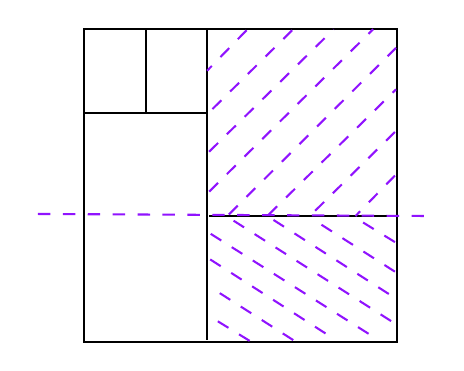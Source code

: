 

\tikzset{every picture/.style={line width=0.75pt}} %set default line width to 0.75pt        

\begin{tikzpicture}[x=0.75pt,y=0.75pt,yscale=-1,xscale=1]
%uncomment if require: \path (0,300); %set diagram left start at 0, and has height of 300

%Shape: Square [id:dp07127984790832631] 
\draw   (30.75,41) -- (181.5,41) -- (181.5,191.75) -- (30.75,191.75) -- cycle ;
%Straight Lines [id:da8185328645031438] 
\draw    (90,41.75) -- (90,190.75) ;
%Straight Lines [id:da5005331595348426] 
\draw    (91,131.25) -- (181.5,131.25) ;
%Straight Lines [id:da7245784328669527] 
\draw    (30.5,81.75) -- (90.5,81.75) ;
%Straight Lines [id:da9169969604993913] 
\draw    (60.5,41.25) -- (60.5,81.75) ;
%Straight Lines [id:da5761199902031513] 
\draw [color={rgb, 255:red, 144; green, 19; blue, 254 }  ,draw opacity=1 ] [dash pattern={on 4.5pt off 4.5pt}]  (8.5,130.25) -- (199.5,131.25) ;
%Straight Lines [id:da4703387774640204] 
\draw [color={rgb, 255:red, 144; green, 19; blue, 254 }  ,draw opacity=1 ] [dash pattern={on 4.5pt off 4.5pt}]  (109,41.75) -- (90,61.25) ;
%Straight Lines [id:da7388674576519421] 
\draw [color={rgb, 255:red, 144; green, 19; blue, 254 }  ,draw opacity=1 ] [dash pattern={on 4.5pt off 4.5pt}]  (131,41.75) -- (90.5,81.75) ;
%Straight Lines [id:da1659109526189817] 
\draw [color={rgb, 255:red, 144; green, 19; blue, 254 }  ,draw opacity=1 ] [dash pattern={on 4.5pt off 4.5pt}]  (180.5,90.75) -- (140,130.75) ;
%Straight Lines [id:da7737786154131401] 
\draw [color={rgb, 255:red, 144; green, 19; blue, 254 }  ,draw opacity=1 ] [dash pattern={on 4.5pt off 4.5pt}]  (180.5,111.75) -- (161.5,131.25) ;
%Straight Lines [id:da5553176785123468] 
\draw [color={rgb, 255:red, 144; green, 19; blue, 254 }  ,draw opacity=1 ] [dash pattern={on 4.5pt off 4.5pt}]  (91,100.25) -- (151,41.25) ;
%Straight Lines [id:da7795339412455602] 
\draw [color={rgb, 255:red, 144; green, 19; blue, 254 }  ,draw opacity=1 ] [dash pattern={on 4.5pt off 4.5pt}]  (119.5,130.75) -- (181,70.25) ;
%Straight Lines [id:da6891021630899461] 
\draw [color={rgb, 255:red, 144; green, 19; blue, 254 }  ,draw opacity=1 ] [dash pattern={on 4.5pt off 4.5pt}]  (91,119.5) -- (170,41.25) ;
%Straight Lines [id:da8489085783182453] 
\draw [color={rgb, 255:red, 144; green, 19; blue, 254 }  ,draw opacity=1 ] [dash pattern={on 4.5pt off 4.5pt}]  (100.5,130.5) -- (181,50.25) ;
%Straight Lines [id:da3408411074227109] 
\draw [color={rgb, 255:red, 144; green, 19; blue, 254 }  ,draw opacity=1 ] [dash pattern={on 4.5pt off 4.5pt}]  (180.5,143.8) -- (161,131.81) ;
%Straight Lines [id:da12234463273915774] 
\draw [color={rgb, 255:red, 144; green, 19; blue, 254 }  ,draw opacity=1 ] [dash pattern={on 4.5pt off 4.5pt}]  (180.5,158.06) -- (140.5,132.5) ;
%Straight Lines [id:da5136854404415854] 
\draw [color={rgb, 255:red, 144; green, 19; blue, 254 }  ,draw opacity=1 ] [dash pattern={on 4.5pt off 4.5pt}]  (131.5,191.02) -- (91.5,165.45) ;
%Straight Lines [id:da5962533971565414] 
\draw [color={rgb, 255:red, 144; green, 19; blue, 254 }  ,draw opacity=1 ] [dash pattern={on 4.5pt off 4.5pt}]  (110.5,191.39) -- (91,179.41) ;
%Straight Lines [id:da16681387348340793] 
\draw [color={rgb, 255:red, 144; green, 19; blue, 254 }  ,draw opacity=1 ] [dash pattern={on 4.5pt off 4.5pt}]  (122,133.14) -- (181,171.03) ;
%Straight Lines [id:da7831631276885218] 
\draw [color={rgb, 255:red, 144; green, 19; blue, 254 }  ,draw opacity=1 ] [dash pattern={on 4.5pt off 4.5pt}]  (91.5,152.16) -- (152,190.99) ;
%Straight Lines [id:da8091246103495819] 
\draw [color={rgb, 255:red, 144; green, 19; blue, 254 }  ,draw opacity=1 ] [dash pattern={on 4.5pt off 4.5pt}]  (102.75,133.48) -- (181,183.35) ;
%Straight Lines [id:da3545235831364233] 
\draw [color={rgb, 255:red, 144; green, 19; blue, 254 }  ,draw opacity=1 ] [dash pattern={on 4.5pt off 4.5pt}]  (91.75,139.83) -- (172,190.64) ;





\end{tikzpicture}
